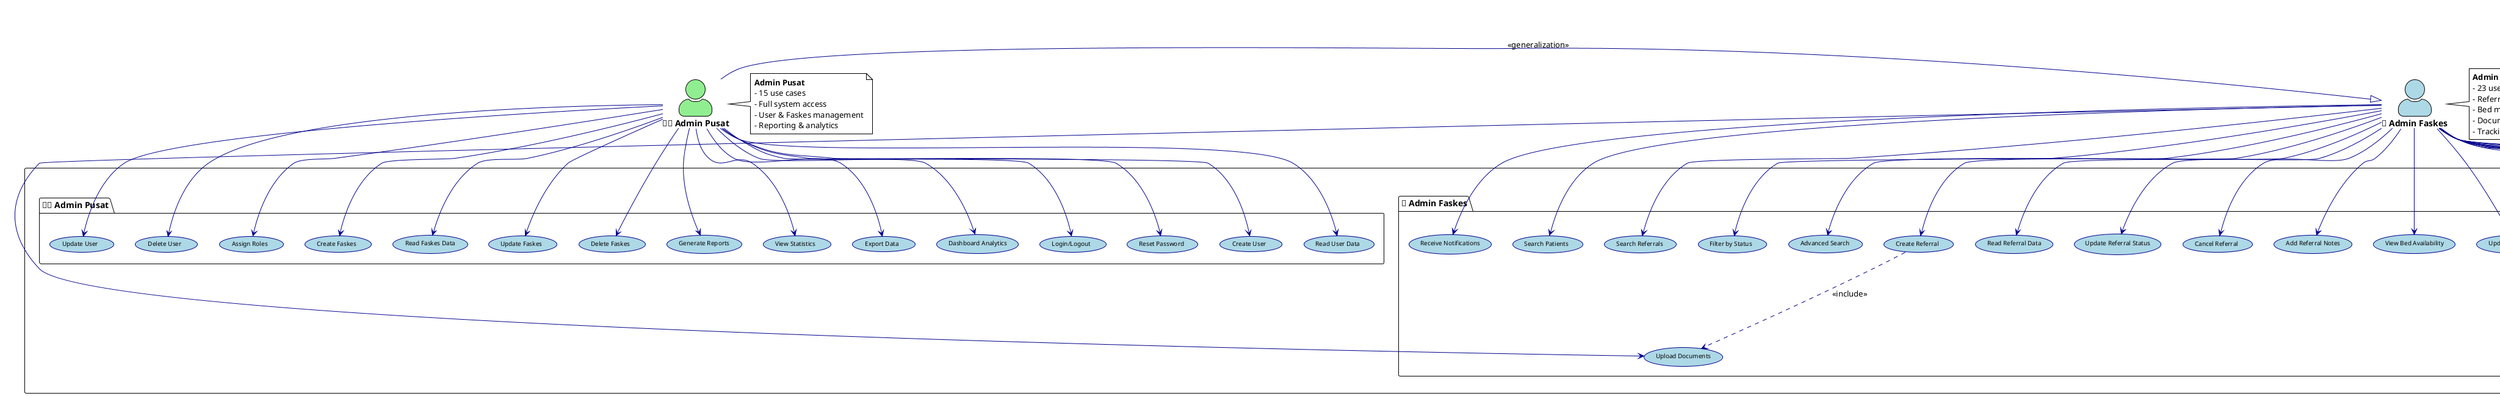 @startuml eSIR2.0_UseCaseByActor

!theme plain
skinparam actorStyle awesome
skinparam usecase {
    BackgroundColor LightBlue
    BorderColor DarkBlue
    ArrowColor DarkBlue
    FontSize 10
}
skinparam actor {
    FontSize 14
    FontStyle bold
}

title Use Case Diagram - Sistem eSIR 2.0 (Per Aktor)

' ========================================
' ACTORS
' ========================================

actor "👨‍💼 Admin Pusat" as AP #LightGreen
actor "🏥 Admin Faskes" as AF #LightBlue
actor "🚑 Sopir Ambulans" as SA #Orange
actor "👤 Pasien" as P #Pink

actor "💾 Database" as DB #Gray
actor "📧 Email Service" as ES #LightCyan
actor "📍 GPS System" as GPS #Yellow
actor "🔔 Push Notification" as PNS #LightPink

' ========================================
' SYSTEM BOUNDARY
' ========================================

rectangle "SISTEM eSIR 2.0" {
    
    ' ========================================
    ' ADMIN PUSAT USE CASES
    ' ========================================
    package "👨‍💼 Admin Pusat" {
        usecase "Login/Logout" as AP1
        usecase "Reset Password" as AP2
        usecase "Create User" as AP3
        usecase "Read User Data" as AP4
        usecase "Update User" as AP5
        usecase "Delete User" as AP6
        usecase "Assign Roles" as AP7
        usecase "Create Faskes" as AP8
        usecase "Read Faskes Data" as AP9
        usecase "Update Faskes" as AP10
        usecase "Delete Faskes" as AP11
        usecase "Generate Reports" as AP12
        usecase "View Statistics" as AP13
        usecase "Export Data" as AP14
        usecase "Dashboard Analytics" as AP15
    }
    
    ' ========================================
    ' ADMIN FASKES USE CASES
    ' ========================================
    package "🏥 Admin Faskes" {
        usecase "Create Referral" as AF1
        usecase "Read Referral Data" as AF2
        usecase "Update Referral Status" as AF3
        usecase "Cancel Referral" as AF4
        usecase "Add Referral Notes" as AF5
        usecase "View Bed Availability" as AF6
        usecase "Update Bed Status" as AF7
        usecase "Reserve Bed" as AF8
        usecase "Assign Patient to Bed" as AF9
        usecase "Upload Documents" as AF10
        usecase "Download Documents" as AF11
        usecase "Delete Documents" as AF12
        usecase "View Document History" as AF13
        usecase "Real-time Location Tracking" as AF14
        usecase "Journey Status Monitoring" as AF15
        usecase "ETA Updates" as AF16
        usecase "Route Optimization" as AF17
        usecase "Send Notifications" as AF18
        usecase "Receive Notifications" as AF19
        usecase "Search Patients" as AF20
        usecase "Search Referrals" as AF21
        usecase "Filter by Status" as AF22
        usecase "Advanced Search" as AF23
    }
    
    ' ========================================
    ' SOPIR AMBULANS USE CASES
    ' ========================================
    package "🚑 Sopir Ambulans" {
        usecase "Start Tracking Session" as SA1
        usecase "Stop Tracking Session" as SA2
        usecase "Real-time Location Tracking" as SA3
        usecase "Journey Status Monitoring" as SA4
        usecase "ETA Updates" as SA5
        usecase "Route Optimization" as SA6
        usecase "Read Referral Data" as SA7
        usecase "Update Referral Status" as SA8
        usecase "Receive Notifications" as SA9
        usecase "Push Notifications" as SA10
        usecase "GPS Tracking" as SA11
        usecase "Background Tracking" as SA12
        usecase "Voice Commands" as SA13
        usecase "Offline Mode" as SA14
        usecase "Battery Optimization" as SA15
        usecase "Device Information" as SA16
    }
    
    ' ========================================
    ' PASIEN USE CASES
    ' ========================================
    package "👤 Pasien" {
        usecase "Read Referral Data" as P1
        usecase "Receive Notifications" as P2
        usecase "Push Notifications" as P3
        usecase "Offline Mode" as P4
        usecase "Device Information" as P5
    }
    
    ' ========================================
    ' SHARED USE CASES
    ' ========================================
    package "🔐 Shared" {
        usecase "Login/Logout" as SH1
        usecase "Reset Password" as SH2
        usecase "Session Management" as SH3
    }
    
    ' ========================================
    ' EXTERNAL SYSTEM USE CASES
    ' ========================================
    package "💾 Data Storage" {
        usecase "Store User Data" as DS1
        usecase "Store Patient Data" as DS2
        usecase "Store Referral Data" as DS3
        usecase "Store Tracking Data" as DS4
        usecase "Store Document Data" as DS5
        usecase "Store Bed Management Data" as DS6
        usecase "Store Search Logs" as DS7
    }
    
    package "📍 Location Services" {
        usecase "Provide Location Data" as LS1
        usecase "Calculate Distance & ETA" as LS2
        usecase "Geocoding Services" as LS3
    }
    
    package "🔔 Notification Services" {
        usecase "Send Notifications" as NS1
        usecase "Push Notifications" as NS2
        usecase "Emergency Alerts" as NS3
    }
}

' ========================================
' ADMIN PUSAT RELATIONSHIPS
' ========================================

AP --> AP1
AP --> AP2
AP --> AP3
AP --> AP4
AP --> AP5
AP --> AP6
AP --> AP7
AP --> AP8
AP --> AP9
AP --> AP10
AP --> AP11
AP --> AP12
AP --> AP13
AP --> AP14
AP --> AP15

' ========================================
' ADMIN FASKES RELATIONSHIPS
' ========================================

AF --> SH1
AF --> SH2
AF --> AF1
AF --> AF2
AF --> AF3
AF --> AF4
AF --> AF5
AF --> AF6
AF --> AF7
AF --> AF8
AF --> AF9
AF --> AF10
AF --> AF11
AF --> AF12
AF --> AF13
AF --> AF14
AF --> AF15
AF --> AF16
AF --> AF17
AF --> AF18
AF --> AF19
AF --> AF20
AF --> AF21
AF --> AF22
AF --> AF23

' ========================================
' SOPIR AMBULANS RELATIONSHIPS
' ========================================

SA --> SH1
SA --> SH2
SA --> SA1
SA --> SA2
SA --> SA3
SA --> SA4
SA --> SA5
SA --> SA6
SA --> SA7
SA --> SA8
SA --> SA9
SA --> SA10
SA --> SA11
SA --> SA12
SA --> SA13
SA --> SA14
SA --> SA15
SA --> SA16

' ========================================
' PASIEN RELATIONSHIPS
' ========================================

P --> P1
P --> P2
P --> P3
P --> P4
P --> P5

' ========================================
' EXTERNAL SYSTEM RELATIONSHIPS
' ========================================

DB --> DS1
DB --> DS2
DB --> DS3
DB --> DS4
DB --> DS5
DB --> DS6
DB --> DS7

ES --> NS1
ES --> SH2
ES --> NS3

GPS --> LS1
GPS --> LS2
GPS --> LS3

PNS --> NS2
PNS --> NS3

' ========================================
' INCLUDE RELATIONSHIPS
' ========================================

SH1 ..> SH3 : <<include>>
AF1 ..> AF10 : <<include>>
SA1 ..> LS1 : <<include>>
NS1 ..> DS1 : <<include>>

' ========================================
' EXTEND RELATIONSHIPS
' ========================================

NS3 ..> NS2 : <<extend>>
SA13 ..> SA11 : <<extend>>
SA14 ..> SA11 : <<extend>>
SA15 ..> SA11 : <<extend>>

' ========================================
' GENERALIZATION
' ========================================

AP -|> AF : <<generalization>>

' ========================================
' NOTES
' ========================================

note right of AP
  **Admin Pusat**
  - 15 use cases
  - Full system access
  - User & Faskes management
  - Reporting & analytics
end note

note right of AF
  **Admin Faskes**
  - 23 use cases
  - Referral management
  - Bed management
  - Document handling
  - Tracking monitoring
end note

note right of SA
  **Sopir Ambulans**
  - 16 use cases
  - GPS tracking
  - Mobile features
  - Real-time updates
  - Voice commands
end note

note right of P
  **Pasien**
  - 5 use cases
  - Status monitoring
  - Notifications
  - Mobile access
end note

@enduml
